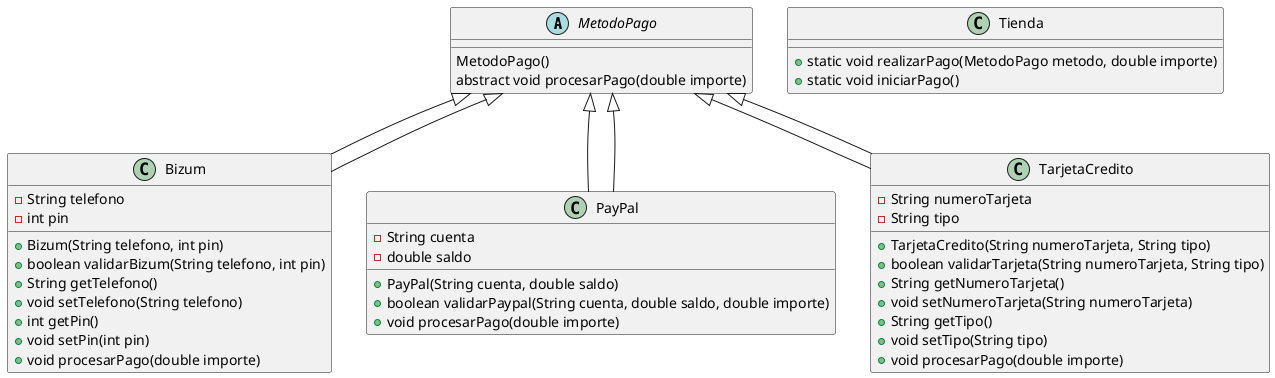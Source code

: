 @startuml

abstract class MetodoPago {
    MetodoPago()
    abstract void procesarPago(double importe)
}

class Bizum extends MetodoPago {
    - String telefono
    - int pin
    + Bizum(String telefono, int pin)
    + boolean validarBizum(String telefono, int pin)
    + String getTelefono()
    + void setTelefono(String telefono)
    + int getPin()
    + void setPin(int pin)
    + void procesarPago(double importe)
}

class PayPal extends MetodoPago {
    - String cuenta
    - double saldo
    + PayPal(String cuenta, double saldo)
    + boolean validarPaypal(String cuenta, double saldo, double importe)
    + void procesarPago(double importe)
}

class TarjetaCredito extends MetodoPago {
    - String numeroTarjeta
    - String tipo
    + TarjetaCredito(String numeroTarjeta, String tipo)
    + boolean validarTarjeta(String numeroTarjeta, String tipo)
    + String getNumeroTarjeta()
    + void setNumeroTarjeta(String numeroTarjeta)
    + String getTipo()
    + void setTipo(String tipo)
    + void procesarPago(double importe)
}

class Tienda {
    + static void realizarPago(MetodoPago metodo, double importe)
    + static void iniciarPago()
}

MetodoPago <|-- Bizum
MetodoPago <|-- PayPal
MetodoPago <|-- TarjetaCredito

@enduml